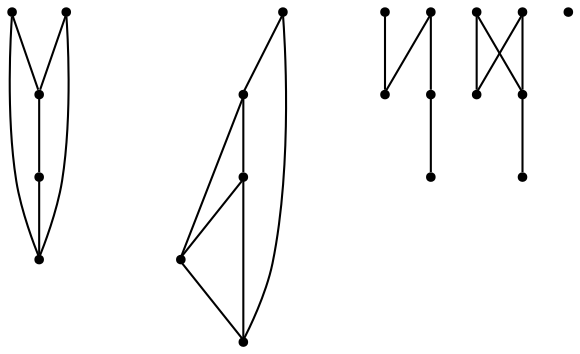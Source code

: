 graph {
  node [shape=point,comment="{\"directed\":false,\"doi\":\"10.1007/978-3-031-49272-3_15\",\"figure\":\"? (12)\"}"]

  v0 [pos="1080.8627930207076,1727.1215037166694"]
  v1 [pos="1522.0945251379496,1718.9036916830112"]
  v2 [pos="1522.0945251379496,1792.8457503337202"]
  v3 [pos="1478.858470762108,1755.8736082246942"]
  v4 [pos="1429.8069376457045,1792.8457503337202"]
  v5 [pos="1429.8069376457047,1718.9036916830112"]
  v6 [pos="1374.7940539585404,1764.677125995469"]
  v7 [pos="1362.6274912351475,1718.9036916830114"]
  v8 [pos="1295.4480448245904,1718.9036916830112"]
  v9 [pos="1287.2238368216322,1764.677125995469"]
  v10 [pos="1333.1488228224562,1800.7074080048126"]
  v11 [pos="1228.2675492051412,1768.0338538379028"]
  v12 [pos="1228.2675492051412,1718.9036916830112"]
  v13 [pos="1152.8649440005179,1768.0338538379028"]
  v14 [pos="1152.8649440005179,1718.9036916830114"]
  v15 [pos="1152.8649440005179,1804.0661070640363"]
  v16 [pos="1102.2589284250714,1777.862404339361"]
  v17 [pos="1030.3766098184128,1727.1215037166694"]
  v18 [pos="1012.1570656143565,1779.5813689676834"]
  v19 [pos="1053.801183953131,1810.4025516409502"]
  v20 [pos="992.5039205333009,1858.4412001892324"]

  v1 -- v2 [id="-5",pos="1522.0945251379496,1718.9036916830112 1522.0945251379496,1792.8457503337202 1522.0945251379496,1792.8457503337202 1522.0945251379496,1792.8457503337202"]
  v2 -- v3 [id="-6",pos="1522.0945251379496,1792.8457503337202 1478.858470762108,1755.8736082246942 1478.858470762108,1755.8736082246942 1478.858470762108,1755.8736082246942"]
  v2 -- v4 [id="-7",pos="1522.0945251379496,1792.8457503337202 1429.8069376457045,1792.8457503337202 1429.8069376457045,1792.8457503337202 1429.8069376457045,1792.8457503337202"]
  v3 -- v1 [id="-8",pos="1478.858470762108,1755.8736082246942 1522.0945251379496,1718.9036916830112 1522.0945251379496,1718.9036916830112 1522.0945251379496,1718.9036916830112"]
  v3 -- v4 [id="-9",pos="1478.858470762108,1755.8736082246942 1429.8069376457045,1792.8457503337202 1429.8069376457045,1792.8457503337202 1429.8069376457045,1792.8457503337202"]
  v5 -- v1 [id="-10",pos="1429.8069376457047,1718.9036916830112 1522.0945251379496,1718.9036916830112 1522.0945251379496,1718.9036916830112 1522.0945251379496,1718.9036916830112"]
  v5 -- v4 [id="-11",pos="1429.8069376457047,1718.9036916830112 1429.8069376457045,1792.8457503337202 1429.8069376457045,1792.8457503337202 1429.8069376457045,1792.8457503337202"]
  v6 -- v7 [id="-12",pos="1374.7940539585404,1764.677125995469 1362.6274912351475,1718.9036916830114 1362.6274912351475,1718.9036916830114 1362.6274912351475,1718.9036916830114"]
  v8 -- v7 [id="-13",pos="1295.4480448245904,1718.9036916830112 1362.6274912351475,1718.9036916830114 1362.6274912351475,1718.9036916830114 1362.6274912351475,1718.9036916830114"]
  v9 -- v10 [id="-14",pos="1287.2238368216322,1764.677125995469 1333.1488228224562,1800.7074080048126 1333.1488228224562,1800.7074080048126 1333.1488228224562,1800.7074080048126"]
  v8 -- v9 [id="-15",pos="1295.4480448245904,1718.9036916830112 1287.2238368216322,1764.677125995469 1287.2238368216322,1764.677125995469 1287.2238368216322,1764.677125995469"]
  v11 -- v12 [id="-16",pos="1228.2675492051412,1768.0338538379028 1228.2675492051412,1718.9036916830112 1228.2675492051412,1718.9036916830112 1228.2675492051412,1718.9036916830112"]
  v11 -- v13 [id="-17",pos="1228.2675492051412,1768.0338538379028 1152.8649440005179,1768.0338538379028 1152.8649440005179,1768.0338538379028 1152.8649440005179,1768.0338538379028"]
  v14 -- v12 [id="-18",pos="1152.8649440005179,1718.9036916830114 1228.2675492051412,1718.9036916830112 1228.2675492051412,1718.9036916830112 1228.2675492051412,1718.9036916830112"]
  v14 -- v13 [id="-19",pos="1152.8649440005179,1718.9036916830114 1152.8649440005179,1768.0338538379028 1152.8649440005179,1768.0338538379028 1152.8649440005179,1768.0338538379028"]
  v13 -- v15 [id="-20",pos="1152.8649440005179,1768.0338538379028 1152.8649440005179,1804.0661070640363 1152.8649440005179,1804.0661070640363 1152.8649440005179,1804.0661070640363"]
  v16 -- v0 [id="-21",pos="1102.2589284250714,1777.862404339361 1080.8627930207076,1727.1215037166694 1080.8627930207076,1727.1215037166694 1080.8627930207076,1727.1215037166694"]
  v16 -- v17 [id="-22",pos="1102.2589284250714,1777.862404339361 1030.3766098184128,1727.1215037166694 1030.3766098184128,1727.1215037166694 1030.3766098184128,1727.1215037166694"]
  v0 -- v18 [id="-23",pos="1080.8627930207076,1727.1215037166694 1012.1570656143565,1779.5813689676834 1012.1570656143565,1779.5813689676834 1012.1570656143565,1779.5813689676834"]
  v19 -- v0 [id="-24",pos="1053.801183953131,1810.4025516409502 1080.8627930207076,1727.1215037166694 1080.8627930207076,1727.1215037166694 1080.8627930207076,1727.1215037166694"]
  v19 -- v17 [id="-25",pos="1053.801183953131,1810.4025516409502 1030.3766098184128,1727.1215037166694 1030.3766098184128,1727.1215037166694 1030.3766098184128,1727.1215037166694"]
  v18 -- v17 [id="-26",pos="1012.1570656143565,1779.5813689676834 1030.3766098184128,1727.1215037166694 1030.3766098184128,1727.1215037166694 1030.3766098184128,1727.1215037166694"]
}